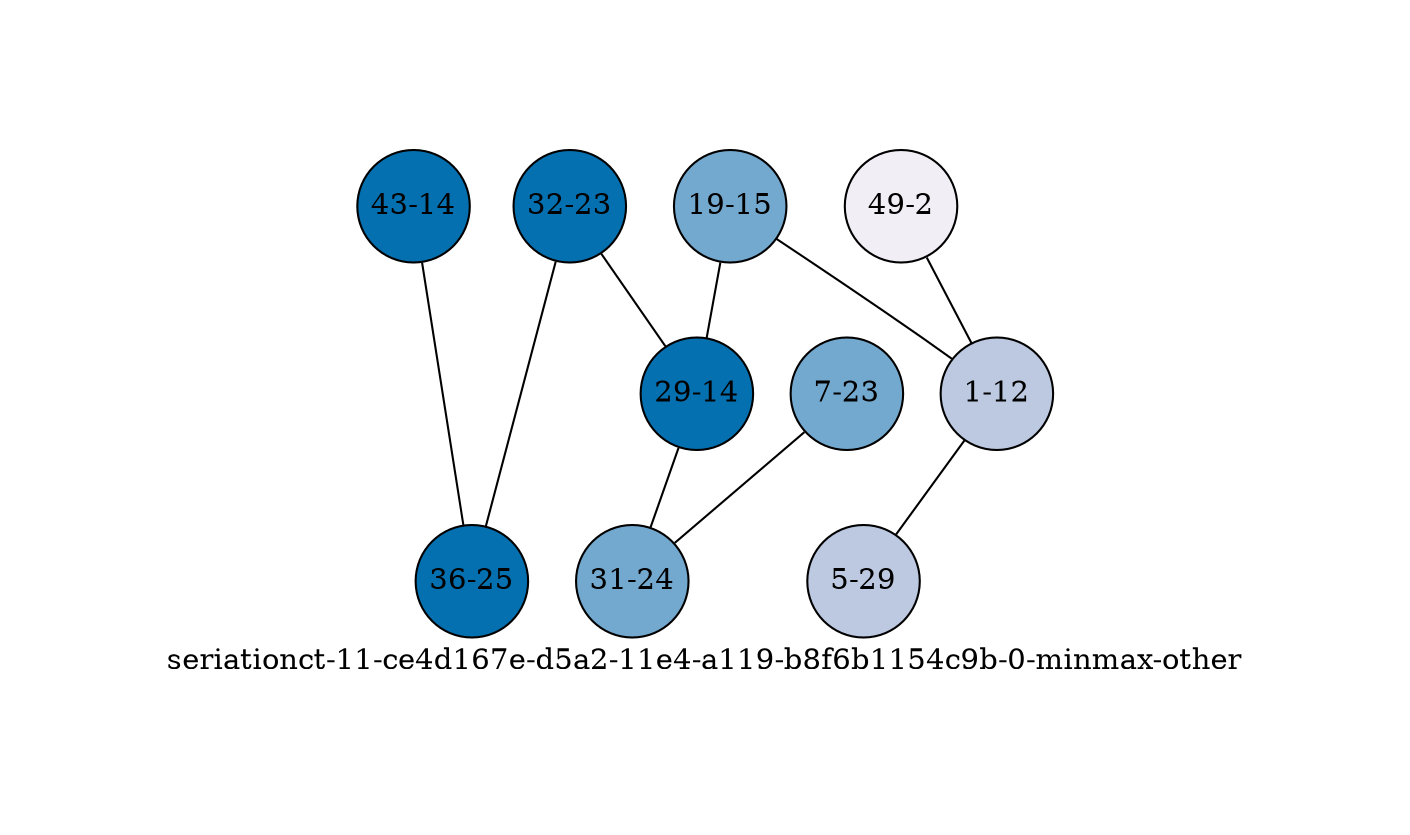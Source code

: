 strict graph "seriationct-11-ce4d167e-d5a2-11e4-a119-b8f6b1154c9b-0-minmax-other" {
labelloc=b;
ratio=auto;
pad="1.0";
label="seriationct-11-ce4d167e-d5a2-11e4-a119-b8f6b1154c9b-0-minmax-other";
node [width="0.75", style=filled, fixedsize=true, height="0.75", shape=circle, label=""];
0 [xCoordinate="14.0", appears_in_slice=1, yCoordinate="43.0", colorscheme=pubu4, short_label="43-14", label="43-14", fillcolor=4, id=0, size="457.354348154"];
1 [xCoordinate="15.0", appears_in_slice=2, yCoordinate="19.0", colorscheme=pubu4, short_label="19-15", label="19-15", fillcolor=3, id=1, size="738.486328617"];
2 [xCoordinate="2.0", appears_in_slice=4, yCoordinate="49.0", colorscheme=pubu4, short_label="49-2", label="49-2", fillcolor=1, id=2, size="361.468351881"];
3 [xCoordinate="23.0", appears_in_slice=1, yCoordinate="32.0", colorscheme=pubu4, short_label="32-23", label="32-23", fillcolor=4, id=3, size="982.859157057"];
4 [xCoordinate="14.0", appears_in_slice=1, yCoordinate="29.0", colorscheme=pubu4, short_label="29-14", label="29-14", fillcolor=4, id=4, size="525.504808903"];
5 [xCoordinate="12.0", appears_in_slice=3, yCoordinate="1.0", colorscheme=pubu4, short_label="1-12", label="1-12", fillcolor=2, id=5, size="388.660053376"];
6 [xCoordinate="23.0", appears_in_slice=2, yCoordinate="7.0", colorscheme=pubu4, short_label="7-23", label="7-23", fillcolor=3, id=6, size="349.82627524"];
7 [xCoordinate="25.0", appears_in_slice=1, yCoordinate="36.0", colorscheme=pubu4, short_label="36-25", label="36-25", fillcolor=4, id=7, size="457.354348154"];
8 [xCoordinate="29.0", appears_in_slice=3, yCoordinate="5.0", colorscheme=pubu4, short_label="5-29", label="5-29", fillcolor=2, id=8, size="388.660053376"];
9 [xCoordinate="24.0", appears_in_slice=2, yCoordinate="31.0", colorscheme=pubu4, short_label="31-24", label="31-24", fillcolor=3, id=9, size="349.82627524"];
0 -- 7  [inverseweight="15.5220723328", weight="0.0644243873216"];
1 -- 4  [inverseweight="3.43581678925", weight="0.291051607621"];
1 -- 5  [inverseweight="5.9662827007", weight="0.167608551281"];
2 -- 5  [inverseweight="13.1041782633", weight="0.0763115381909"];
3 -- 4  [inverseweight="4.63043723791", weight="0.2159623268"];
3 -- 7  [inverseweight="4.52176723298", weight="0.221152471694"];
4 -- 9  [inverseweight="3.97079492755", weight="0.251838742178"];
5 -- 8  [inverseweight="44.7955084655", weight="0.0223236666857"];
6 -- 9  [inverseweight="32.7470862695", weight="0.0305370679935"];
}
